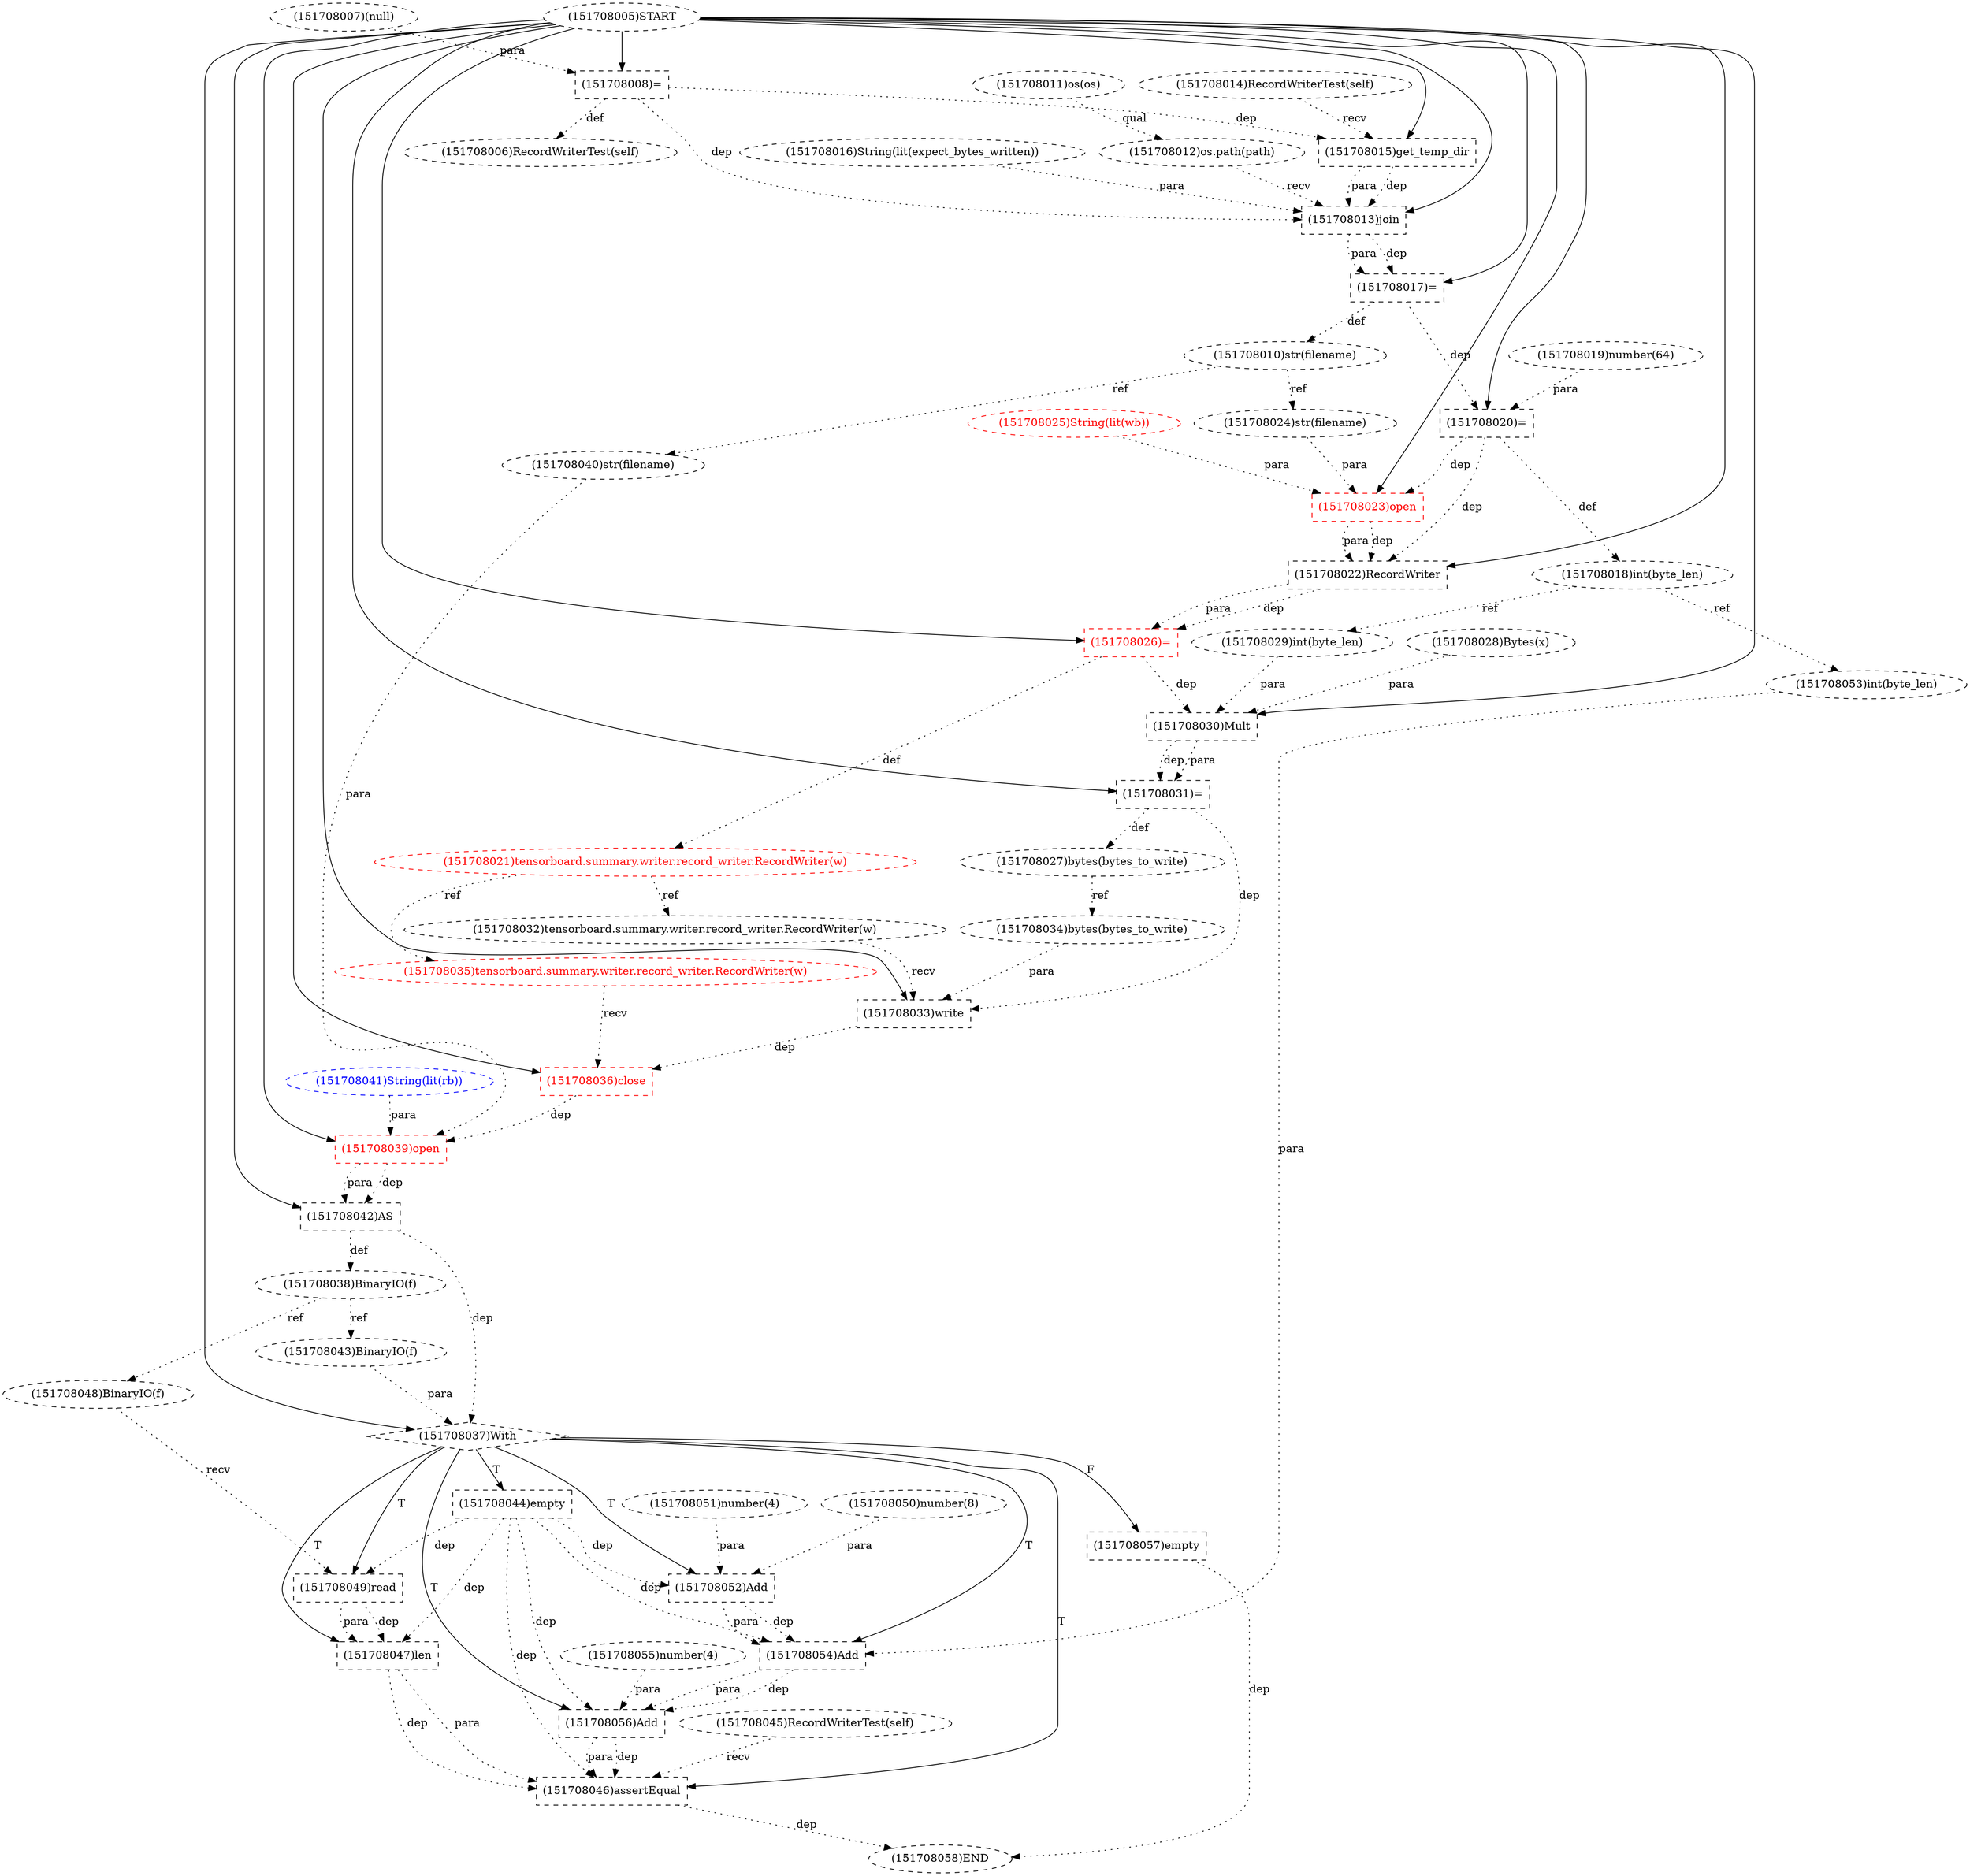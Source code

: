 digraph G {
1 [label="(151708010)str(filename)" shape=ellipse style=dashed]
2 [label="(151708017)=" shape=box style=dashed]
3 [label="(151708035)tensorboard.summary.writer.record_writer.RecordWriter(w)" shape=ellipse style=dashed color=red fontcolor=red]
4 [label="(151708026)=" shape=box style=dashed color=red fontcolor=red]
5 [label="(151708046)assertEqual" shape=box style=dashed]
6 [label="(151708011)os(os)" shape=ellipse style=dashed]
7 [label="(151708033)write" shape=box style=dashed]
8 [label="(151708012)os.path(path)" shape=ellipse style=dashed]
9 [label="(151708014)RecordWriterTest(self)" shape=ellipse style=dashed]
10 [label="(151708005)START" style=dashed]
11 [label="(151708049)read" shape=box style=dashed]
12 [label="(151708057)empty" shape=box style=dashed]
13 [label="(151708045)RecordWriterTest(self)" shape=ellipse style=dashed]
14 [label="(151708039)open" shape=box style=dashed color=red fontcolor=red]
15 [label="(151708055)number(4)" shape=ellipse style=dashed]
16 [label="(151708034)bytes(bytes_to_write)" shape=ellipse style=dashed]
17 [label="(151708007)(null)" shape=ellipse style=dashed]
18 [label="(151708054)Add" shape=box style=dashed]
19 [label="(151708016)String(lit(expect_bytes_written))" shape=ellipse style=dashed]
20 [label="(151708031)=" shape=box style=dashed]
21 [label="(151708036)close" shape=box style=dashed color=red fontcolor=red]
22 [label="(151708019)number(64)" shape=ellipse style=dashed]
23 [label="(151708024)str(filename)" shape=ellipse style=dashed]
24 [label="(151708040)str(filename)" shape=ellipse style=dashed]
25 [label="(151708006)RecordWriterTest(self)" shape=ellipse style=dashed]
26 [label="(151708030)Mult" shape=box style=dashed]
27 [label="(151708023)open" shape=box style=dashed color=red fontcolor=red]
28 [label="(151708037)With" shape=diamond style=dashed]
29 [label="(151708015)get_temp_dir" shape=box style=dashed]
30 [label="(151708053)int(byte_len)" shape=ellipse style=dashed]
31 [label="(151708041)String(lit(rb))" shape=ellipse style=dashed color=blue fontcolor=blue]
32 [label="(151708052)Add" shape=box style=dashed]
33 [label="(151708028)Bytes(x)" shape=ellipse style=dashed]
34 [label="(151708043)BinaryIO(f)" shape=ellipse style=dashed]
35 [label="(151708044)empty" shape=box style=dashed]
36 [label="(151708051)number(4)" shape=ellipse style=dashed]
37 [label="(151708032)tensorboard.summary.writer.record_writer.RecordWriter(w)" shape=ellipse style=dashed]
38 [label="(151708048)BinaryIO(f)" shape=ellipse style=dashed]
39 [label="(151708008)=" shape=box style=dashed]
40 [label="(151708021)tensorboard.summary.writer.record_writer.RecordWriter(w)" shape=ellipse style=dashed color=red fontcolor=red]
41 [label="(151708050)number(8)" shape=ellipse style=dashed]
42 [label="(151708056)Add" shape=box style=dashed]
43 [label="(151708022)RecordWriter" shape=box style=dashed]
44 [label="(151708047)len" shape=box style=dashed]
45 [label="(151708020)=" shape=box style=dashed]
46 [label="(151708029)int(byte_len)" shape=ellipse style=dashed]
47 [label="(151708058)END" style=dashed]
48 [label="(151708025)String(lit(wb))" shape=ellipse style=dashed color=red fontcolor=red]
49 [label="(151708042)AS" shape=box style=dashed]
50 [label="(151708027)bytes(bytes_to_write)" shape=ellipse style=dashed]
51 [label="(151708013)join" shape=box style=dashed]
52 [label="(151708018)int(byte_len)" shape=ellipse style=dashed]
53 [label="(151708038)BinaryIO(f)" shape=ellipse style=dashed]
2 -> 1 [label="def" style=dotted];
10 -> 2 [label="" style=solid];
51 -> 2 [label="dep" style=dotted];
51 -> 2 [label="para" style=dotted];
40 -> 3 [label="ref" style=dotted];
10 -> 4 [label="" style=solid];
43 -> 4 [label="dep" style=dotted];
43 -> 4 [label="para" style=dotted];
28 -> 5 [label="T"];
13 -> 5 [label="recv" style=dotted];
44 -> 5 [label="dep" style=dotted];
44 -> 5 [label="para" style=dotted];
42 -> 5 [label="dep" style=dotted];
42 -> 5 [label="para" style=dotted];
35 -> 5 [label="dep" style=dotted];
10 -> 7 [label="" style=solid];
37 -> 7 [label="recv" style=dotted];
16 -> 7 [label="para" style=dotted];
20 -> 7 [label="dep" style=dotted];
6 -> 8 [label="qual" style=dotted];
28 -> 11 [label="T"];
38 -> 11 [label="recv" style=dotted];
35 -> 11 [label="dep" style=dotted];
28 -> 12 [label="F"];
10 -> 14 [label="" style=solid];
24 -> 14 [label="para" style=dotted];
31 -> 14 [label="para" style=dotted];
21 -> 14 [label="dep" style=dotted];
50 -> 16 [label="ref" style=dotted];
28 -> 18 [label="T"];
32 -> 18 [label="dep" style=dotted];
32 -> 18 [label="para" style=dotted];
30 -> 18 [label="para" style=dotted];
35 -> 18 [label="dep" style=dotted];
10 -> 20 [label="" style=solid];
26 -> 20 [label="dep" style=dotted];
26 -> 20 [label="para" style=dotted];
10 -> 21 [label="" style=solid];
3 -> 21 [label="recv" style=dotted];
7 -> 21 [label="dep" style=dotted];
1 -> 23 [label="ref" style=dotted];
1 -> 24 [label="ref" style=dotted];
39 -> 25 [label="def" style=dotted];
10 -> 26 [label="" style=solid];
33 -> 26 [label="para" style=dotted];
46 -> 26 [label="para" style=dotted];
4 -> 26 [label="dep" style=dotted];
10 -> 27 [label="" style=solid];
23 -> 27 [label="para" style=dotted];
48 -> 27 [label="para" style=dotted];
45 -> 27 [label="dep" style=dotted];
10 -> 28 [label="" style=solid];
49 -> 28 [label="dep" style=dotted];
34 -> 28 [label="para" style=dotted];
10 -> 29 [label="" style=solid];
9 -> 29 [label="recv" style=dotted];
39 -> 29 [label="dep" style=dotted];
52 -> 30 [label="ref" style=dotted];
28 -> 32 [label="T"];
41 -> 32 [label="para" style=dotted];
36 -> 32 [label="para" style=dotted];
35 -> 32 [label="dep" style=dotted];
53 -> 34 [label="ref" style=dotted];
28 -> 35 [label="T"];
40 -> 37 [label="ref" style=dotted];
53 -> 38 [label="ref" style=dotted];
10 -> 39 [label="" style=solid];
17 -> 39 [label="para" style=dotted];
4 -> 40 [label="def" style=dotted];
28 -> 42 [label="T"];
18 -> 42 [label="dep" style=dotted];
18 -> 42 [label="para" style=dotted];
15 -> 42 [label="para" style=dotted];
35 -> 42 [label="dep" style=dotted];
10 -> 43 [label="" style=solid];
27 -> 43 [label="dep" style=dotted];
27 -> 43 [label="para" style=dotted];
45 -> 43 [label="dep" style=dotted];
28 -> 44 [label="T"];
11 -> 44 [label="dep" style=dotted];
11 -> 44 [label="para" style=dotted];
35 -> 44 [label="dep" style=dotted];
10 -> 45 [label="" style=solid];
22 -> 45 [label="para" style=dotted];
2 -> 45 [label="dep" style=dotted];
52 -> 46 [label="ref" style=dotted];
5 -> 47 [label="dep" style=dotted];
12 -> 47 [label="dep" style=dotted];
10 -> 49 [label="" style=solid];
14 -> 49 [label="dep" style=dotted];
14 -> 49 [label="para" style=dotted];
20 -> 50 [label="def" style=dotted];
10 -> 51 [label="" style=solid];
8 -> 51 [label="recv" style=dotted];
29 -> 51 [label="dep" style=dotted];
29 -> 51 [label="para" style=dotted];
19 -> 51 [label="para" style=dotted];
39 -> 51 [label="dep" style=dotted];
45 -> 52 [label="def" style=dotted];
49 -> 53 [label="def" style=dotted];
}